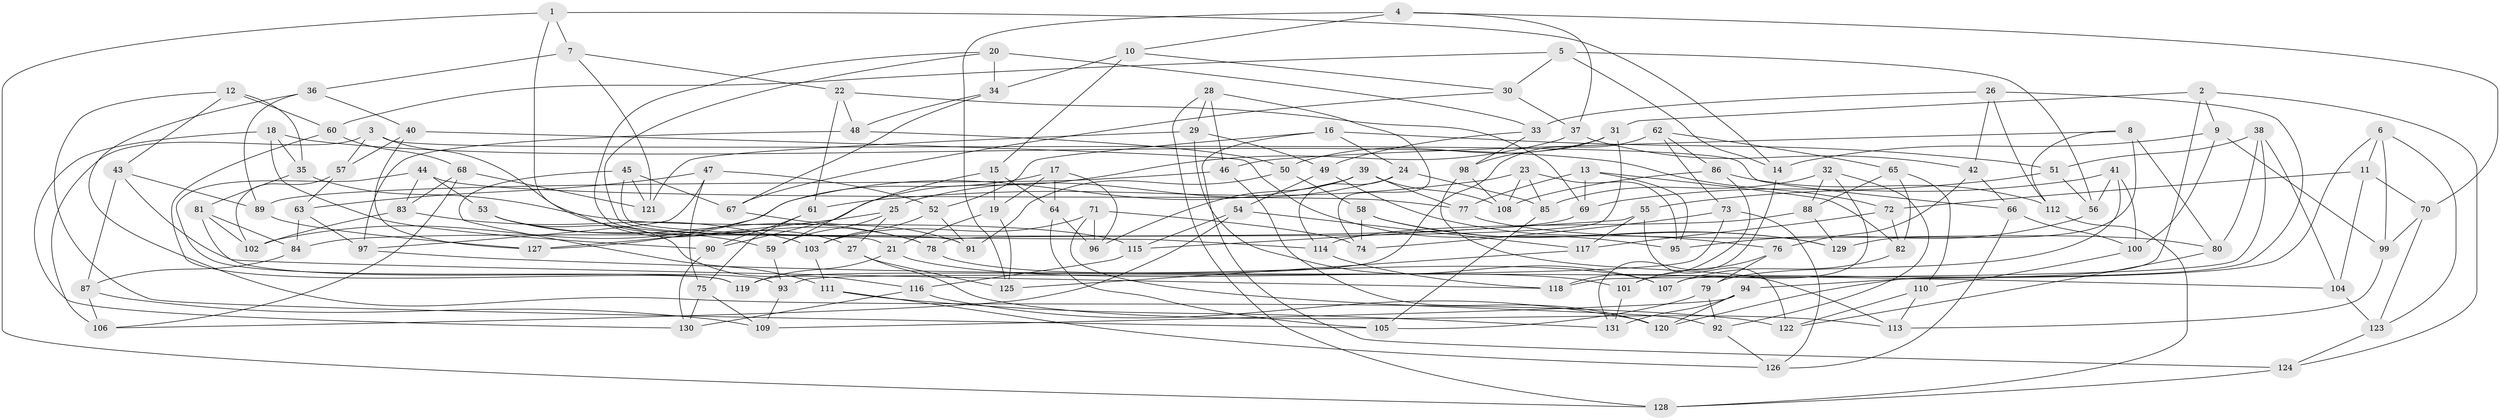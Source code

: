 // Generated by graph-tools (version 1.1) at 2025/11/02/27/25 16:11:48]
// undirected, 131 vertices, 262 edges
graph export_dot {
graph [start="1"]
  node [color=gray90,style=filled];
  1;
  2;
  3;
  4;
  5;
  6;
  7;
  8;
  9;
  10;
  11;
  12;
  13;
  14;
  15;
  16;
  17;
  18;
  19;
  20;
  21;
  22;
  23;
  24;
  25;
  26;
  27;
  28;
  29;
  30;
  31;
  32;
  33;
  34;
  35;
  36;
  37;
  38;
  39;
  40;
  41;
  42;
  43;
  44;
  45;
  46;
  47;
  48;
  49;
  50;
  51;
  52;
  53;
  54;
  55;
  56;
  57;
  58;
  59;
  60;
  61;
  62;
  63;
  64;
  65;
  66;
  67;
  68;
  69;
  70;
  71;
  72;
  73;
  74;
  75;
  76;
  77;
  78;
  79;
  80;
  81;
  82;
  83;
  84;
  85;
  86;
  87;
  88;
  89;
  90;
  91;
  92;
  93;
  94;
  95;
  96;
  97;
  98;
  99;
  100;
  101;
  102;
  103;
  104;
  105;
  106;
  107;
  108;
  109;
  110;
  111;
  112;
  113;
  114;
  115;
  116;
  117;
  118;
  119;
  120;
  121;
  122;
  123;
  124;
  125;
  126;
  127;
  128;
  129;
  130;
  131;
  1 -- 7;
  1 -- 27;
  1 -- 128;
  1 -- 14;
  2 -- 31;
  2 -- 107;
  2 -- 124;
  2 -- 9;
  3 -- 106;
  3 -- 66;
  3 -- 78;
  3 -- 57;
  4 -- 70;
  4 -- 125;
  4 -- 37;
  4 -- 10;
  5 -- 56;
  5 -- 60;
  5 -- 30;
  5 -- 14;
  6 -- 11;
  6 -- 94;
  6 -- 99;
  6 -- 123;
  7 -- 22;
  7 -- 36;
  7 -- 121;
  8 -- 80;
  8 -- 46;
  8 -- 112;
  8 -- 129;
  9 -- 99;
  9 -- 100;
  9 -- 14;
  10 -- 34;
  10 -- 15;
  10 -- 30;
  11 -- 104;
  11 -- 72;
  11 -- 70;
  12 -- 35;
  12 -- 60;
  12 -- 43;
  12 -- 105;
  13 -- 69;
  13 -- 82;
  13 -- 95;
  13 -- 77;
  14 -- 131;
  15 -- 59;
  15 -- 19;
  15 -- 64;
  16 -- 124;
  16 -- 51;
  16 -- 52;
  16 -- 24;
  17 -- 127;
  17 -- 96;
  17 -- 19;
  17 -- 64;
  18 -- 130;
  18 -- 90;
  18 -- 35;
  18 -- 72;
  19 -- 125;
  19 -- 21;
  20 -- 34;
  20 -- 21;
  20 -- 33;
  20 -- 91;
  21 -- 119;
  21 -- 101;
  22 -- 69;
  22 -- 48;
  22 -- 61;
  23 -- 108;
  23 -- 61;
  23 -- 85;
  23 -- 95;
  24 -- 114;
  24 -- 85;
  24 -- 25;
  25 -- 127;
  25 -- 59;
  25 -- 27;
  26 -- 42;
  26 -- 120;
  26 -- 33;
  26 -- 112;
  27 -- 113;
  27 -- 125;
  28 -- 29;
  28 -- 46;
  28 -- 128;
  28 -- 74;
  29 -- 49;
  29 -- 107;
  29 -- 121;
  30 -- 67;
  30 -- 37;
  31 -- 50;
  31 -- 98;
  31 -- 78;
  32 -- 85;
  32 -- 101;
  32 -- 88;
  32 -- 92;
  33 -- 49;
  33 -- 98;
  34 -- 67;
  34 -- 48;
  35 -- 81;
  35 -- 115;
  36 -- 89;
  36 -- 40;
  36 -- 122;
  37 -- 90;
  37 -- 42;
  38 -- 118;
  38 -- 80;
  38 -- 51;
  38 -- 104;
  39 -- 102;
  39 -- 77;
  39 -- 96;
  39 -- 108;
  40 -- 95;
  40 -- 57;
  40 -- 127;
  41 -- 79;
  41 -- 100;
  41 -- 56;
  41 -- 69;
  42 -- 66;
  42 -- 76;
  43 -- 89;
  43 -- 118;
  43 -- 87;
  44 -- 77;
  44 -- 83;
  44 -- 119;
  44 -- 53;
  45 -- 67;
  45 -- 114;
  45 -- 121;
  45 -- 111;
  46 -- 120;
  46 -- 89;
  47 -- 63;
  47 -- 75;
  47 -- 97;
  47 -- 52;
  48 -- 97;
  48 -- 50;
  49 -- 54;
  49 -- 129;
  50 -- 91;
  50 -- 58;
  51 -- 56;
  51 -- 55;
  52 -- 103;
  52 -- 91;
  53 -- 116;
  53 -- 59;
  53 -- 78;
  54 -- 106;
  54 -- 115;
  54 -- 117;
  55 -- 117;
  55 -- 115;
  55 -- 122;
  56 -- 95;
  57 -- 102;
  57 -- 63;
  58 -- 76;
  58 -- 74;
  58 -- 129;
  59 -- 93;
  60 -- 119;
  60 -- 68;
  61 -- 90;
  61 -- 75;
  62 -- 73;
  62 -- 119;
  62 -- 86;
  62 -- 65;
  63 -- 84;
  63 -- 97;
  64 -- 96;
  64 -- 105;
  65 -- 82;
  65 -- 88;
  65 -- 110;
  66 -- 100;
  66 -- 126;
  67 -- 91;
  68 -- 83;
  68 -- 121;
  68 -- 106;
  69 -- 84;
  70 -- 123;
  70 -- 99;
  71 -- 74;
  71 -- 96;
  71 -- 92;
  71 -- 103;
  72 -- 82;
  72 -- 117;
  73 -- 93;
  73 -- 126;
  73 -- 74;
  75 -- 109;
  75 -- 130;
  76 -- 79;
  76 -- 101;
  77 -- 80;
  78 -- 107;
  79 -- 105;
  79 -- 92;
  80 -- 122;
  81 -- 93;
  81 -- 102;
  81 -- 84;
  82 -- 107;
  83 -- 102;
  83 -- 103;
  84 -- 87;
  85 -- 105;
  86 -- 118;
  86 -- 108;
  86 -- 112;
  87 -- 109;
  87 -- 106;
  88 -- 129;
  88 -- 114;
  89 -- 127;
  90 -- 130;
  92 -- 126;
  93 -- 109;
  94 -- 109;
  94 -- 120;
  94 -- 131;
  97 -- 104;
  98 -- 113;
  98 -- 108;
  99 -- 113;
  100 -- 110;
  101 -- 131;
  103 -- 111;
  104 -- 123;
  110 -- 113;
  110 -- 122;
  111 -- 131;
  111 -- 126;
  112 -- 128;
  114 -- 118;
  115 -- 116;
  116 -- 120;
  116 -- 130;
  117 -- 125;
  123 -- 124;
  124 -- 128;
}
